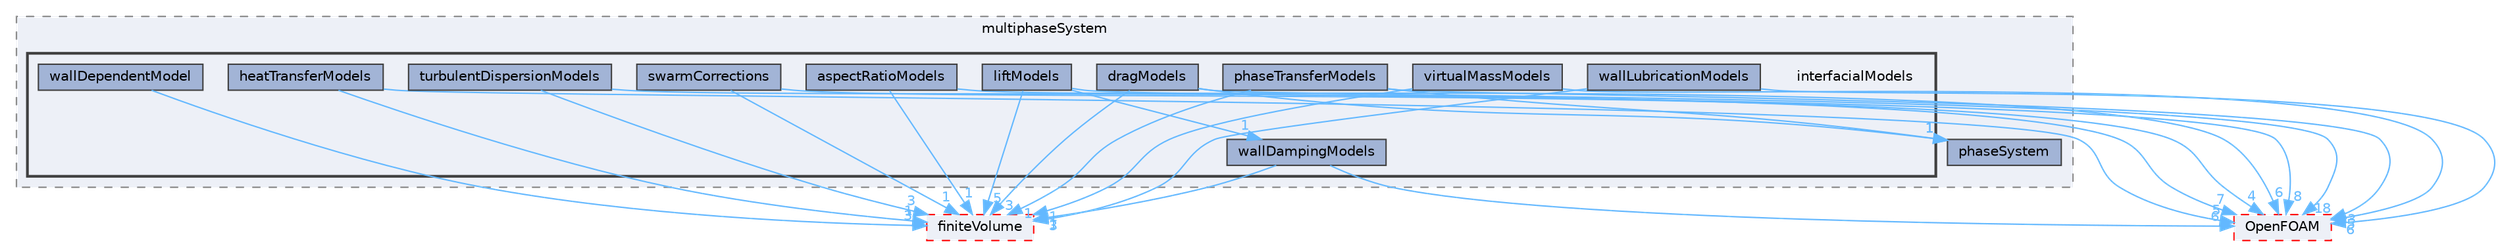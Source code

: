 digraph "src/phaseSystemModels/reactingEuler/multiphaseSystem/interfacialModels"
{
 // LATEX_PDF_SIZE
  bgcolor="transparent";
  edge [fontname=Helvetica,fontsize=10,labelfontname=Helvetica,labelfontsize=10];
  node [fontname=Helvetica,fontsize=10,shape=box,height=0.2,width=0.4];
  compound=true
  subgraph clusterdir_4edcd2f80655d7be3718758b13a7ab40 {
    graph [ bgcolor="#edf0f7", pencolor="grey50", label="multiphaseSystem", fontname=Helvetica,fontsize=10 style="filled,dashed", URL="dir_4edcd2f80655d7be3718758b13a7ab40.html",tooltip=""]
  dir_dfe19b54a98af0254be9d6c989217747 [label="phaseSystem", fillcolor="#a2b4d6", color="grey25", style="filled", URL="dir_dfe19b54a98af0254be9d6c989217747.html",tooltip=""];
  subgraph clusterdir_ac9b567ee06e9b41f0fd1a36001841c5 {
    graph [ bgcolor="#edf0f7", pencolor="grey25", label="", fontname=Helvetica,fontsize=10 style="filled,bold", URL="dir_ac9b567ee06e9b41f0fd1a36001841c5.html",tooltip=""]
    dir_ac9b567ee06e9b41f0fd1a36001841c5 [shape=plaintext, label="interfacialModels"];
  dir_e302456ee373b4983d9054501d8fe138 [label="aspectRatioModels", fillcolor="#a2b4d6", color="grey25", style="filled", URL="dir_e302456ee373b4983d9054501d8fe138.html",tooltip=""];
  dir_61ff409d95ddc812ba8a361e696dd23b [label="dragModels", fillcolor="#a2b4d6", color="grey25", style="filled", URL="dir_61ff409d95ddc812ba8a361e696dd23b.html",tooltip=""];
  dir_e4632b1992d7ab1ac8cd81dbc196cbed [label="heatTransferModels", fillcolor="#a2b4d6", color="grey25", style="filled", URL="dir_e4632b1992d7ab1ac8cd81dbc196cbed.html",tooltip=""];
  dir_e641d435ca883a3faa0f1ee4090fe594 [label="liftModels", fillcolor="#a2b4d6", color="grey25", style="filled", URL="dir_e641d435ca883a3faa0f1ee4090fe594.html",tooltip=""];
  dir_9aae34e1ba0cd32b53ec3b316692381f [label="phaseTransferModels", fillcolor="#a2b4d6", color="grey25", style="filled", URL="dir_9aae34e1ba0cd32b53ec3b316692381f.html",tooltip=""];
  dir_de431f68029518eb0fddb400c4bb8f04 [label="swarmCorrections", fillcolor="#a2b4d6", color="grey25", style="filled", URL="dir_de431f68029518eb0fddb400c4bb8f04.html",tooltip=""];
  dir_27aaf0f4bdd74b74fd31a2c28f784bf5 [label="turbulentDispersionModels", fillcolor="#a2b4d6", color="grey25", style="filled", URL="dir_27aaf0f4bdd74b74fd31a2c28f784bf5.html",tooltip=""];
  dir_1bf8d208a3418c46aaa64541698a40f7 [label="virtualMassModels", fillcolor="#a2b4d6", color="grey25", style="filled", URL="dir_1bf8d208a3418c46aaa64541698a40f7.html",tooltip=""];
  dir_90ec8965f3fdf1f0f2711aca5bfccea5 [label="wallDampingModels", fillcolor="#a2b4d6", color="grey25", style="filled", URL="dir_90ec8965f3fdf1f0f2711aca5bfccea5.html",tooltip=""];
  dir_29e096a80743cb47cb0a30835317bfe8 [label="wallDependentModel", fillcolor="#a2b4d6", color="grey25", style="filled", URL="dir_29e096a80743cb47cb0a30835317bfe8.html",tooltip=""];
  dir_b469ee8664cef801a4e56b849174a0d6 [label="wallLubricationModels", fillcolor="#a2b4d6", color="grey25", style="filled", URL="dir_b469ee8664cef801a4e56b849174a0d6.html",tooltip=""];
  }
  }
  dir_9bd15774b555cf7259a6fa18f99fe99b [label="finiteVolume", fillcolor="#edf0f7", color="red", style="filled,dashed", URL="dir_9bd15774b555cf7259a6fa18f99fe99b.html",tooltip=""];
  dir_c5473ff19b20e6ec4dfe5c310b3778a8 [label="OpenFOAM", fillcolor="#edf0f7", color="red", style="filled,dashed", URL="dir_c5473ff19b20e6ec4dfe5c310b3778a8.html",tooltip=""];
  dir_e302456ee373b4983d9054501d8fe138->dir_9bd15774b555cf7259a6fa18f99fe99b [headlabel="1", labeldistance=1.5 headhref="dir_000132_001387.html" href="dir_000132_001387.html" color="steelblue1" fontcolor="steelblue1"];
  dir_e302456ee373b4983d9054501d8fe138->dir_c5473ff19b20e6ec4dfe5c310b3778a8 [headlabel="6", labeldistance=1.5 headhref="dir_000132_002695.html" href="dir_000132_002695.html" color="steelblue1" fontcolor="steelblue1"];
  dir_61ff409d95ddc812ba8a361e696dd23b->dir_9bd15774b555cf7259a6fa18f99fe99b [headlabel="3", labeldistance=1.5 headhref="dir_001044_001387.html" href="dir_001044_001387.html" color="steelblue1" fontcolor="steelblue1"];
  dir_61ff409d95ddc812ba8a361e696dd23b->dir_c5473ff19b20e6ec4dfe5c310b3778a8 [headlabel="18", labeldistance=1.5 headhref="dir_001044_002695.html" href="dir_001044_002695.html" color="steelblue1" fontcolor="steelblue1"];
  dir_61ff409d95ddc812ba8a361e696dd23b->dir_dfe19b54a98af0254be9d6c989217747 [headlabel="1", labeldistance=1.5 headhref="dir_001044_002906.html" href="dir_001044_002906.html" color="steelblue1" fontcolor="steelblue1"];
  dir_e4632b1992d7ab1ac8cd81dbc196cbed->dir_9bd15774b555cf7259a6fa18f99fe99b [headlabel="1", labeldistance=1.5 headhref="dir_001724_001387.html" href="dir_001724_001387.html" color="steelblue1" fontcolor="steelblue1"];
  dir_e4632b1992d7ab1ac8cd81dbc196cbed->dir_c5473ff19b20e6ec4dfe5c310b3778a8 [headlabel="5", labeldistance=1.5 headhref="dir_001724_002695.html" href="dir_001724_002695.html" color="steelblue1" fontcolor="steelblue1"];
  dir_e641d435ca883a3faa0f1ee4090fe594->dir_9bd15774b555cf7259a6fa18f99fe99b [headlabel="5", labeldistance=1.5 headhref="dir_002153_001387.html" href="dir_002153_001387.html" color="steelblue1" fontcolor="steelblue1"];
  dir_e641d435ca883a3faa0f1ee4090fe594->dir_c5473ff19b20e6ec4dfe5c310b3778a8 [headlabel="8", labeldistance=1.5 headhref="dir_002153_002695.html" href="dir_002153_002695.html" color="steelblue1" fontcolor="steelblue1"];
  dir_e641d435ca883a3faa0f1ee4090fe594->dir_90ec8965f3fdf1f0f2711aca5bfccea5 [headlabel="1", labeldistance=1.5 headhref="dir_002153_004335.html" href="dir_002153_004335.html" color="steelblue1" fontcolor="steelblue1"];
  dir_9aae34e1ba0cd32b53ec3b316692381f->dir_9bd15774b555cf7259a6fa18f99fe99b [headlabel="1", labeldistance=1.5 headhref="dir_002911_001387.html" href="dir_002911_001387.html" color="steelblue1" fontcolor="steelblue1"];
  dir_9aae34e1ba0cd32b53ec3b316692381f->dir_c5473ff19b20e6ec4dfe5c310b3778a8 [headlabel="3", labeldistance=1.5 headhref="dir_002911_002695.html" href="dir_002911_002695.html" color="steelblue1" fontcolor="steelblue1"];
  dir_9aae34e1ba0cd32b53ec3b316692381f->dir_dfe19b54a98af0254be9d6c989217747 [headlabel="1", labeldistance=1.5 headhref="dir_002911_002906.html" href="dir_002911_002906.html" color="steelblue1" fontcolor="steelblue1"];
  dir_de431f68029518eb0fddb400c4bb8f04->dir_9bd15774b555cf7259a6fa18f99fe99b [headlabel="1", labeldistance=1.5 headhref="dir_003898_001387.html" href="dir_003898_001387.html" color="steelblue1" fontcolor="steelblue1"];
  dir_de431f68029518eb0fddb400c4bb8f04->dir_c5473ff19b20e6ec4dfe5c310b3778a8 [headlabel="4", labeldistance=1.5 headhref="dir_003898_002695.html" href="dir_003898_002695.html" color="steelblue1" fontcolor="steelblue1"];
  dir_27aaf0f4bdd74b74fd31a2c28f784bf5->dir_9bd15774b555cf7259a6fa18f99fe99b [headlabel="3", labeldistance=1.5 headhref="dir_004152_001387.html" href="dir_004152_001387.html" color="steelblue1" fontcolor="steelblue1"];
  dir_27aaf0f4bdd74b74fd31a2c28f784bf5->dir_c5473ff19b20e6ec4dfe5c310b3778a8 [headlabel="7", labeldistance=1.5 headhref="dir_004152_002695.html" href="dir_004152_002695.html" color="steelblue1" fontcolor="steelblue1"];
  dir_1bf8d208a3418c46aaa64541698a40f7->dir_9bd15774b555cf7259a6fa18f99fe99b [headlabel="1", labeldistance=1.5 headhref="dir_004279_001387.html" href="dir_004279_001387.html" color="steelblue1" fontcolor="steelblue1"];
  dir_1bf8d208a3418c46aaa64541698a40f7->dir_c5473ff19b20e6ec4dfe5c310b3778a8 [headlabel="5", labeldistance=1.5 headhref="dir_004279_002695.html" href="dir_004279_002695.html" color="steelblue1" fontcolor="steelblue1"];
  dir_90ec8965f3fdf1f0f2711aca5bfccea5->dir_9bd15774b555cf7259a6fa18f99fe99b [headlabel="1", labeldistance=1.5 headhref="dir_004335_001387.html" href="dir_004335_001387.html" color="steelblue1" fontcolor="steelblue1"];
  dir_90ec8965f3fdf1f0f2711aca5bfccea5->dir_c5473ff19b20e6ec4dfe5c310b3778a8 [headlabel="6", labeldistance=1.5 headhref="dir_004335_002695.html" href="dir_004335_002695.html" color="steelblue1" fontcolor="steelblue1"];
  dir_29e096a80743cb47cb0a30835317bfe8->dir_9bd15774b555cf7259a6fa18f99fe99b [headlabel="3", labeldistance=1.5 headhref="dir_004336_001387.html" href="dir_004336_001387.html" color="steelblue1" fontcolor="steelblue1"];
  dir_b469ee8664cef801a4e56b849174a0d6->dir_9bd15774b555cf7259a6fa18f99fe99b [headlabel="3", labeldistance=1.5 headhref="dir_004360_001387.html" href="dir_004360_001387.html" color="steelblue1" fontcolor="steelblue1"];
  dir_b469ee8664cef801a4e56b849174a0d6->dir_c5473ff19b20e6ec4dfe5c310b3778a8 [headlabel="6", labeldistance=1.5 headhref="dir_004360_002695.html" href="dir_004360_002695.html" color="steelblue1" fontcolor="steelblue1"];
}
